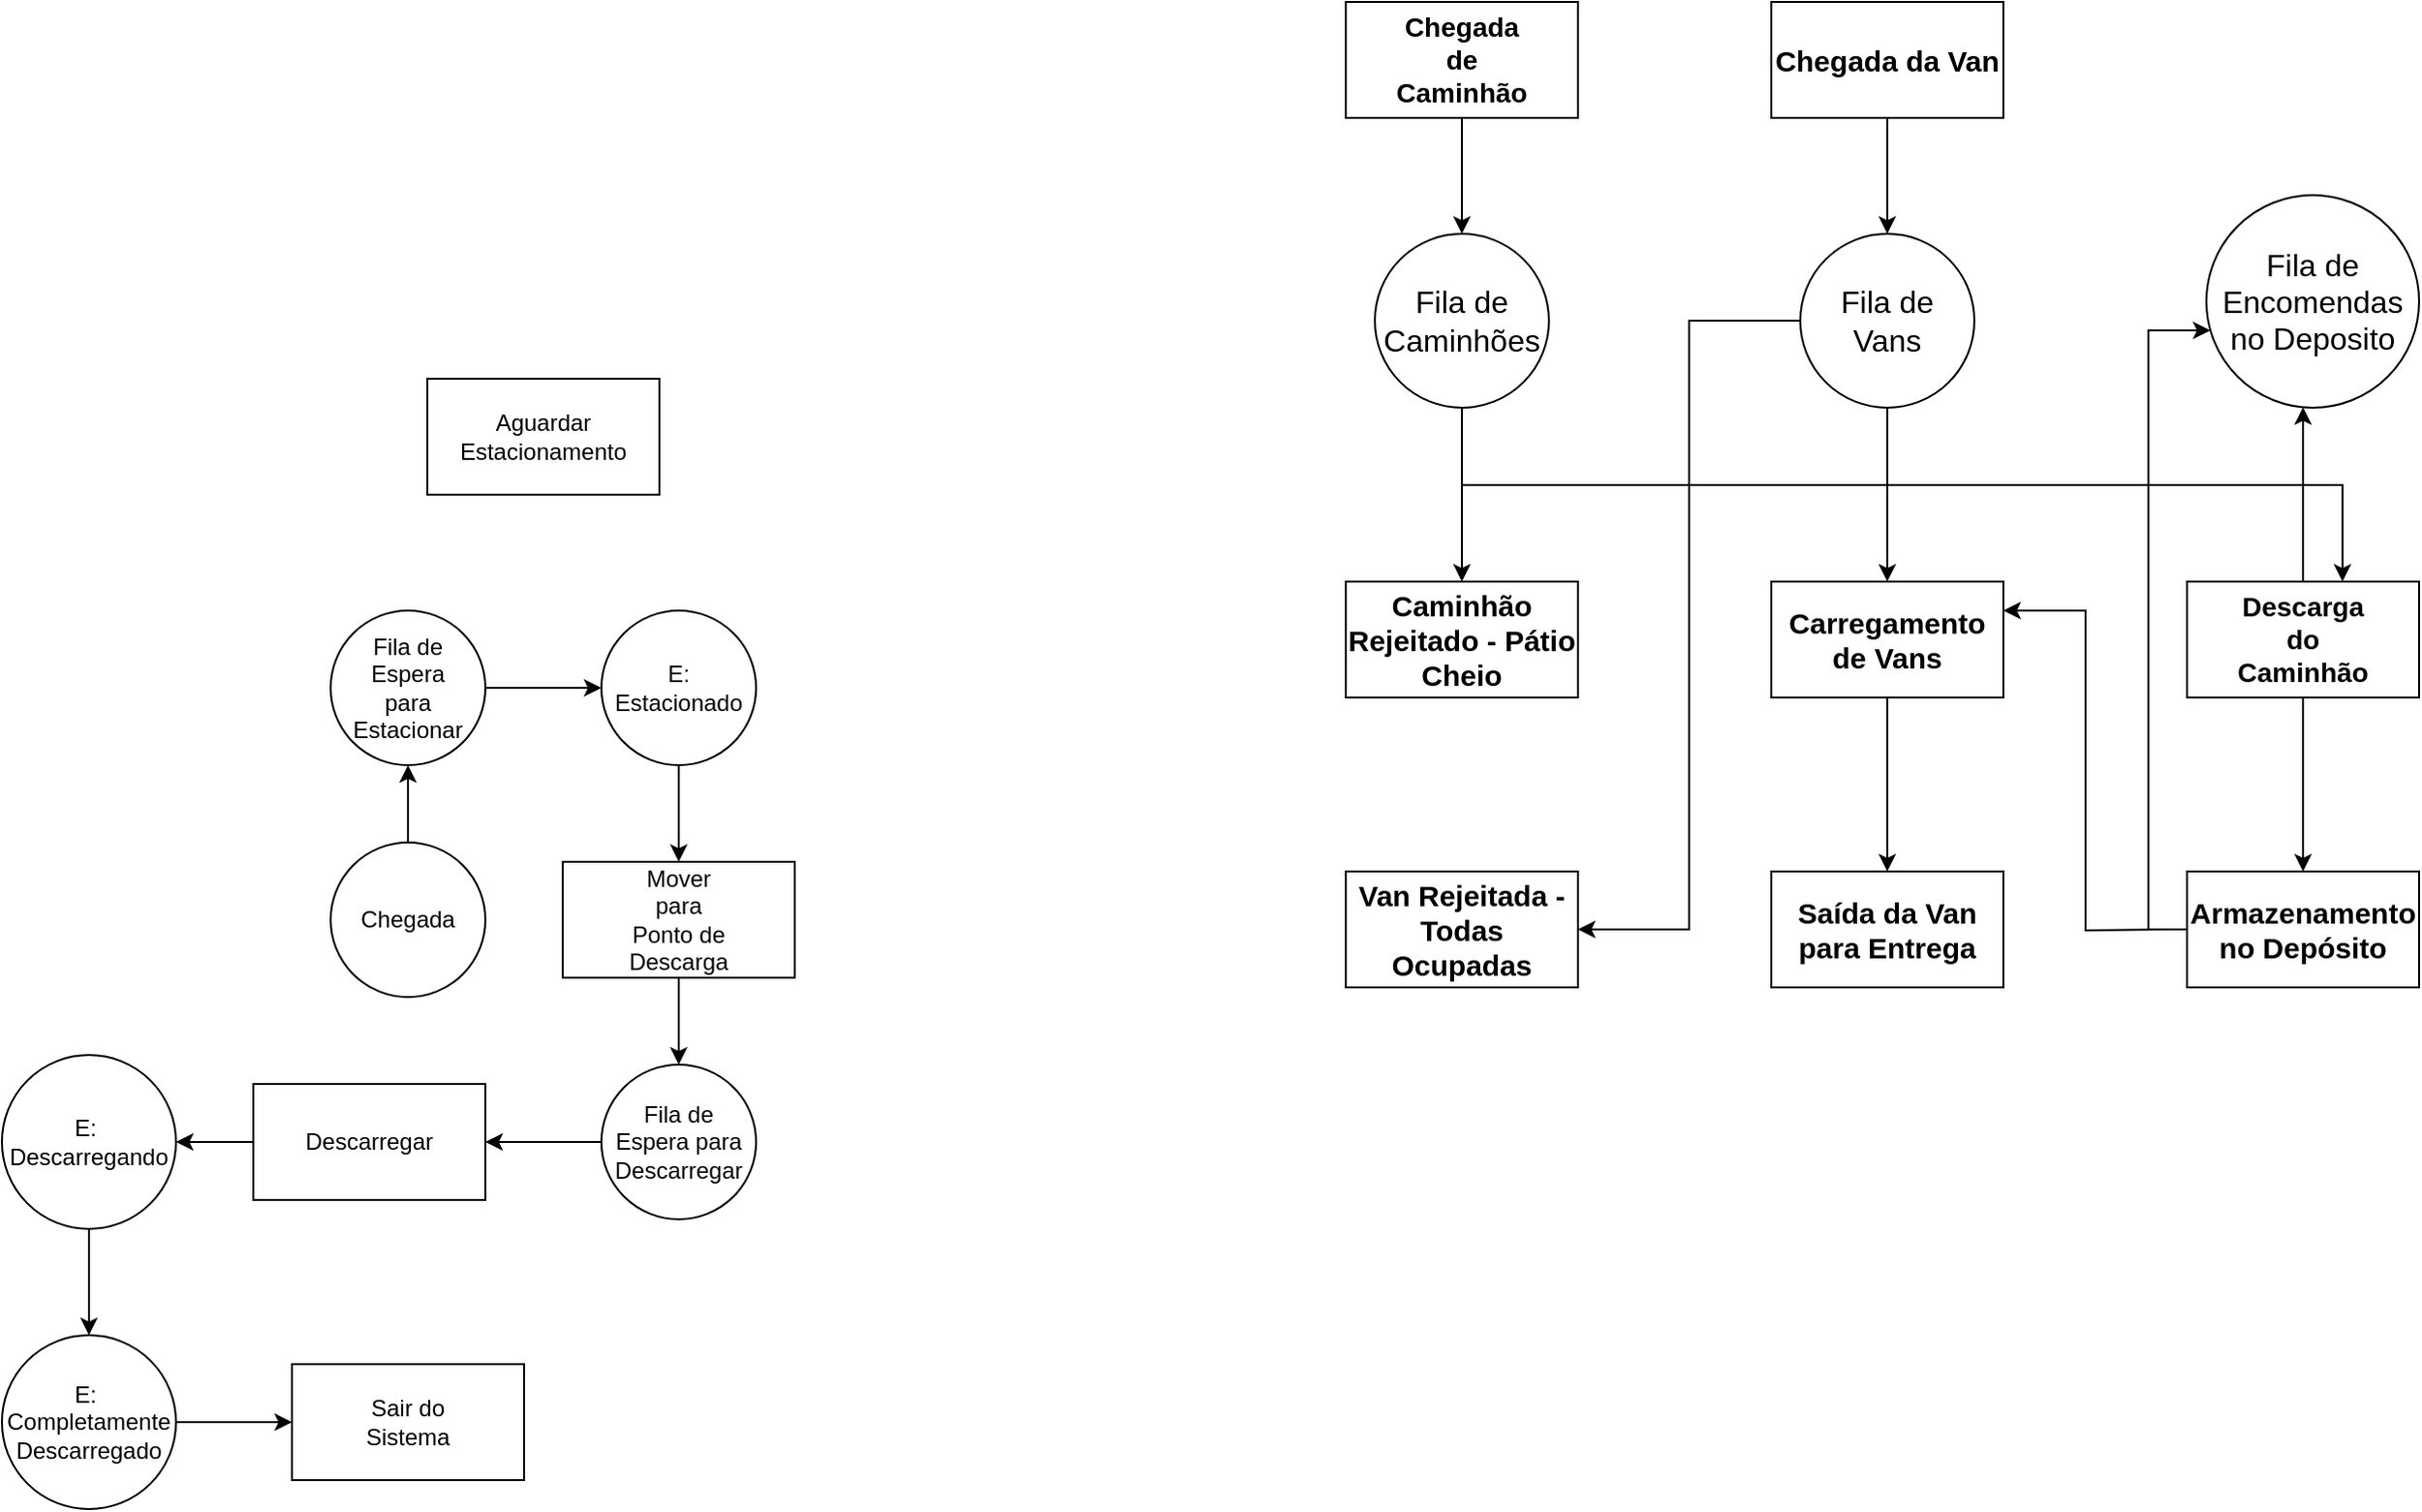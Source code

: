 <mxfile version="24.7.7">
  <diagram name="Página-1" id="Q5q7qPohx900-bVzsuvk">
    <mxGraphModel dx="1365" dy="557" grid="1" gridSize="10" guides="1" tooltips="1" connect="1" arrows="1" fold="1" page="1" pageScale="1" pageWidth="827" pageHeight="1169" math="0" shadow="0">
      <root>
        <mxCell id="0" />
        <mxCell id="1" parent="0" />
        <mxCell id="GUM8zhKuWnprm1asTcz1-36" style="edgeStyle=orthogonalEdgeStyle;rounded=0;orthogonalLoop=1;jettySize=auto;html=1;entryX=0.5;entryY=0;entryDx=0;entryDy=0;" parent="1" source="GUM8zhKuWnprm1asTcz1-1" target="GUM8zhKuWnprm1asTcz1-35" edge="1">
          <mxGeometry relative="1" as="geometry" />
        </mxCell>
        <mxCell id="GUM8zhKuWnprm1asTcz1-1" value="" style="ellipse;whiteSpace=wrap;html=1;aspect=fixed;" parent="1" vertex="1">
          <mxGeometry x="250" y="130" width="90" height="90" as="geometry" />
        </mxCell>
        <mxCell id="GUM8zhKuWnprm1asTcz1-34" style="edgeStyle=orthogonalEdgeStyle;rounded=0;orthogonalLoop=1;jettySize=auto;html=1;entryX=0.5;entryY=0;entryDx=0;entryDy=0;" parent="1" source="GUM8zhKuWnprm1asTcz1-2" target="GUM8zhKuWnprm1asTcz1-1" edge="1">
          <mxGeometry relative="1" as="geometry" />
        </mxCell>
        <mxCell id="GUM8zhKuWnprm1asTcz1-2" value="" style="rounded=0;whiteSpace=wrap;html=1;" parent="1" vertex="1">
          <mxGeometry x="235" y="10" width="120" height="60" as="geometry" />
        </mxCell>
        <mxCell id="GUM8zhKuWnprm1asTcz1-6" value="&lt;font style=&quot;font-size: 16px;&quot;&gt;Fila de Caminhões&lt;/font&gt;" style="text;strokeColor=none;align=center;fillColor=none;html=1;verticalAlign=middle;whiteSpace=wrap;rounded=0;" parent="1" vertex="1">
          <mxGeometry x="265" y="160" width="60" height="30" as="geometry" />
        </mxCell>
        <mxCell id="GUM8zhKuWnprm1asTcz1-8" value="" style="ellipse;whiteSpace=wrap;html=1;aspect=fixed;" parent="1" vertex="1">
          <mxGeometry x="680" y="110" width="110" height="110" as="geometry" />
        </mxCell>
        <mxCell id="GUM8zhKuWnprm1asTcz1-9" value="&lt;font style=&quot;font-size: 16px;&quot;&gt;Fila de Encomendas no Deposito&lt;/font&gt;" style="text;strokeColor=none;align=center;fillColor=none;html=1;verticalAlign=middle;whiteSpace=wrap;rounded=0;" parent="1" vertex="1">
          <mxGeometry x="705" y="150" width="60" height="30" as="geometry" />
        </mxCell>
        <mxCell id="GUM8zhKuWnprm1asTcz1-33" style="edgeStyle=orthogonalEdgeStyle;rounded=0;orthogonalLoop=1;jettySize=auto;html=1;" parent="1" source="GUM8zhKuWnprm1asTcz1-10" target="GUM8zhKuWnprm1asTcz1-15" edge="1">
          <mxGeometry relative="1" as="geometry" />
        </mxCell>
        <mxCell id="GUM8zhKuWnprm1asTcz1-42" style="edgeStyle=orthogonalEdgeStyle;rounded=0;orthogonalLoop=1;jettySize=auto;html=1;entryX=1;entryY=0.5;entryDx=0;entryDy=0;" parent="1" source="GUM8zhKuWnprm1asTcz1-10" target="GUM8zhKuWnprm1asTcz1-37" edge="1">
          <mxGeometry relative="1" as="geometry" />
        </mxCell>
        <mxCell id="GUM8zhKuWnprm1asTcz1-10" value="" style="ellipse;whiteSpace=wrap;html=1;aspect=fixed;" parent="1" vertex="1">
          <mxGeometry x="470" y="130" width="90" height="90" as="geometry" />
        </mxCell>
        <mxCell id="GUM8zhKuWnprm1asTcz1-11" value="&lt;font style=&quot;font-size: 16px;&quot;&gt;Fila de Vans&lt;/font&gt;" style="text;strokeColor=none;align=center;fillColor=none;html=1;verticalAlign=middle;whiteSpace=wrap;rounded=0;" parent="1" vertex="1">
          <mxGeometry x="485" y="160" width="60" height="30" as="geometry" />
        </mxCell>
        <mxCell id="GUM8zhKuWnprm1asTcz1-23" style="edgeStyle=orthogonalEdgeStyle;rounded=0;orthogonalLoop=1;jettySize=auto;html=1;" parent="1" source="GUM8zhKuWnprm1asTcz1-15" target="GUM8zhKuWnprm1asTcz1-22" edge="1">
          <mxGeometry relative="1" as="geometry" />
        </mxCell>
        <mxCell id="GUM8zhKuWnprm1asTcz1-15" value="&lt;b&gt;&lt;font style=&quot;font-size: 15px;&quot;&gt;Carregamento de Vans&lt;/font&gt;&lt;/b&gt;" style="rounded=0;whiteSpace=wrap;html=1;" parent="1" vertex="1">
          <mxGeometry x="455" y="310" width="120" height="60" as="geometry" />
        </mxCell>
        <mxCell id="GUM8zhKuWnprm1asTcz1-26" style="edgeStyle=orthogonalEdgeStyle;rounded=0;orthogonalLoop=1;jettySize=auto;html=1;" parent="1" source="GUM8zhKuWnprm1asTcz1-16" target="GUM8zhKuWnprm1asTcz1-8" edge="1">
          <mxGeometry relative="1" as="geometry">
            <Array as="points">
              <mxPoint x="730" y="240" />
              <mxPoint x="730" y="240" />
            </Array>
          </mxGeometry>
        </mxCell>
        <mxCell id="GUM8zhKuWnprm1asTcz1-31" style="edgeStyle=orthogonalEdgeStyle;rounded=0;orthogonalLoop=1;jettySize=auto;html=1;entryX=0.5;entryY=0;entryDx=0;entryDy=0;" parent="1" source="GUM8zhKuWnprm1asTcz1-16" target="GUM8zhKuWnprm1asTcz1-20" edge="1">
          <mxGeometry relative="1" as="geometry" />
        </mxCell>
        <mxCell id="GUM8zhKuWnprm1asTcz1-16" value="" style="rounded=0;whiteSpace=wrap;html=1;" parent="1" vertex="1">
          <mxGeometry x="670" y="310" width="120" height="60" as="geometry" />
        </mxCell>
        <mxCell id="GUM8zhKuWnprm1asTcz1-18" value="&lt;strong&gt;&lt;font style=&quot;font-size: 14px;&quot;&gt;Chegada de Caminhão&lt;/font&gt;&lt;/strong&gt;" style="text;strokeColor=none;align=center;fillColor=none;html=1;verticalAlign=middle;whiteSpace=wrap;rounded=0;" parent="1" vertex="1">
          <mxGeometry x="265" y="25" width="60" height="30" as="geometry" />
        </mxCell>
        <mxCell id="GUM8zhKuWnprm1asTcz1-19" value="&lt;b&gt;&lt;font style=&quot;font-size: 14px;&quot;&gt;Descarga do Caminhão&lt;/font&gt;&lt;/b&gt;" style="text;strokeColor=none;align=center;fillColor=none;html=1;verticalAlign=middle;whiteSpace=wrap;rounded=0;" parent="1" vertex="1">
          <mxGeometry x="700" y="325" width="60" height="30" as="geometry" />
        </mxCell>
        <mxCell id="GUM8zhKuWnprm1asTcz1-27" style="edgeStyle=orthogonalEdgeStyle;rounded=0;orthogonalLoop=1;jettySize=auto;html=1;" parent="1" source="GUM8zhKuWnprm1asTcz1-20" target="GUM8zhKuWnprm1asTcz1-8" edge="1">
          <mxGeometry relative="1" as="geometry">
            <Array as="points">
              <mxPoint x="650" y="490" />
              <mxPoint x="650" y="180" />
            </Array>
          </mxGeometry>
        </mxCell>
        <mxCell id="GUM8zhKuWnprm1asTcz1-20" value="" style="rounded=0;whiteSpace=wrap;html=1;" parent="1" vertex="1">
          <mxGeometry x="670" y="460" width="120" height="60" as="geometry" />
        </mxCell>
        <mxCell id="GUM8zhKuWnprm1asTcz1-28" style="edgeStyle=orthogonalEdgeStyle;rounded=0;orthogonalLoop=1;jettySize=auto;html=1;entryX=1;entryY=0.25;entryDx=0;entryDy=0;" parent="1" target="GUM8zhKuWnprm1asTcz1-15" edge="1">
          <mxGeometry relative="1" as="geometry">
            <mxPoint x="660" y="490" as="sourcePoint" />
          </mxGeometry>
        </mxCell>
        <mxCell id="GUM8zhKuWnprm1asTcz1-21" value="&lt;b&gt;&lt;font style=&quot;font-size: 15px;&quot;&gt;Armazenamento no Depósito&lt;/font&gt;&lt;/b&gt;" style="text;strokeColor=none;align=center;fillColor=none;html=1;verticalAlign=middle;whiteSpace=wrap;rounded=0;" parent="1" vertex="1">
          <mxGeometry x="700" y="475" width="60" height="30" as="geometry" />
        </mxCell>
        <mxCell id="GUM8zhKuWnprm1asTcz1-22" value="&lt;b&gt;&lt;font style=&quot;font-size: 15px;&quot;&gt;Saída da Van para Entrega&lt;/font&gt;&lt;/b&gt;" style="rounded=0;whiteSpace=wrap;html=1;" parent="1" vertex="1">
          <mxGeometry x="455" y="460" width="120" height="60" as="geometry" />
        </mxCell>
        <mxCell id="GUM8zhKuWnprm1asTcz1-24" style="edgeStyle=orthogonalEdgeStyle;rounded=0;orthogonalLoop=1;jettySize=auto;html=1;entryX=0.67;entryY=0;entryDx=0;entryDy=0;entryPerimeter=0;" parent="1" source="GUM8zhKuWnprm1asTcz1-1" target="GUM8zhKuWnprm1asTcz1-16" edge="1">
          <mxGeometry relative="1" as="geometry">
            <Array as="points">
              <mxPoint x="295" y="260" />
              <mxPoint x="750" y="260" />
            </Array>
          </mxGeometry>
        </mxCell>
        <mxCell id="GUM8zhKuWnprm1asTcz1-32" style="edgeStyle=orthogonalEdgeStyle;rounded=0;orthogonalLoop=1;jettySize=auto;html=1;" parent="1" source="GUM8zhKuWnprm1asTcz1-30" target="GUM8zhKuWnprm1asTcz1-10" edge="1">
          <mxGeometry relative="1" as="geometry" />
        </mxCell>
        <mxCell id="GUM8zhKuWnprm1asTcz1-30" value="&lt;b&gt;&lt;font style=&quot;font-size: 15px;&quot;&gt;Chegada da Van&lt;/font&gt;&lt;/b&gt;" style="rounded=0;whiteSpace=wrap;html=1;" parent="1" vertex="1">
          <mxGeometry x="455" y="10" width="120" height="60" as="geometry" />
        </mxCell>
        <mxCell id="GUM8zhKuWnprm1asTcz1-35" value="&lt;b&gt;&lt;font style=&quot;font-size: 15px;&quot;&gt;Caminhão Rejeitado - Pátio Cheio&lt;/font&gt;&lt;/b&gt;" style="rounded=0;whiteSpace=wrap;html=1;" parent="1" vertex="1">
          <mxGeometry x="235" y="310" width="120" height="60" as="geometry" />
        </mxCell>
        <mxCell id="GUM8zhKuWnprm1asTcz1-37" value="&lt;b&gt;&lt;font style=&quot;font-size: 15px;&quot;&gt;Van Rejeitada - Todas Ocupadas&lt;/font&gt;&lt;/b&gt;" style="rounded=0;whiteSpace=wrap;html=1;" parent="1" vertex="1">
          <mxGeometry x="235" y="460" width="120" height="60" as="geometry" />
        </mxCell>
        <mxCell id="uj5L98HSaP3SKRjl4dqv-31" style="edgeStyle=orthogonalEdgeStyle;rounded=0;orthogonalLoop=1;jettySize=auto;html=1;entryX=0;entryY=0.5;entryDx=0;entryDy=0;" edge="1" parent="1" source="uj5L98HSaP3SKRjl4dqv-2" target="uj5L98HSaP3SKRjl4dqv-5">
          <mxGeometry relative="1" as="geometry" />
        </mxCell>
        <mxCell id="uj5L98HSaP3SKRjl4dqv-2" value="" style="ellipse;whiteSpace=wrap;html=1;aspect=fixed;" vertex="1" parent="1">
          <mxGeometry x="-290" y="325" width="80" height="80" as="geometry" />
        </mxCell>
        <mxCell id="uj5L98HSaP3SKRjl4dqv-3" value="Fila de Espera para Estacionar" style="text;strokeColor=none;align=center;fillColor=none;html=1;verticalAlign=middle;whiteSpace=wrap;rounded=0;" vertex="1" parent="1">
          <mxGeometry x="-280" y="350" width="60" height="30" as="geometry" />
        </mxCell>
        <mxCell id="uj5L98HSaP3SKRjl4dqv-32" style="edgeStyle=orthogonalEdgeStyle;rounded=0;orthogonalLoop=1;jettySize=auto;html=1;entryX=0.5;entryY=0;entryDx=0;entryDy=0;" edge="1" parent="1" source="uj5L98HSaP3SKRjl4dqv-5" target="uj5L98HSaP3SKRjl4dqv-22">
          <mxGeometry relative="1" as="geometry" />
        </mxCell>
        <mxCell id="uj5L98HSaP3SKRjl4dqv-5" value="" style="ellipse;whiteSpace=wrap;html=1;aspect=fixed;" vertex="1" parent="1">
          <mxGeometry x="-150" y="325" width="80" height="80" as="geometry" />
        </mxCell>
        <mxCell id="uj5L98HSaP3SKRjl4dqv-7" value="E: Estacionado" style="text;strokeColor=none;align=center;fillColor=none;html=1;verticalAlign=middle;whiteSpace=wrap;rounded=0;" vertex="1" parent="1">
          <mxGeometry x="-140" y="350" width="60" height="30" as="geometry" />
        </mxCell>
        <mxCell id="uj5L98HSaP3SKRjl4dqv-35" style="edgeStyle=orthogonalEdgeStyle;rounded=0;orthogonalLoop=1;jettySize=auto;html=1;entryX=1;entryY=0.5;entryDx=0;entryDy=0;" edge="1" parent="1" source="uj5L98HSaP3SKRjl4dqv-8" target="uj5L98HSaP3SKRjl4dqv-24">
          <mxGeometry relative="1" as="geometry" />
        </mxCell>
        <mxCell id="uj5L98HSaP3SKRjl4dqv-8" value="" style="ellipse;whiteSpace=wrap;html=1;aspect=fixed;" vertex="1" parent="1">
          <mxGeometry x="-150" y="560" width="80" height="80" as="geometry" />
        </mxCell>
        <mxCell id="uj5L98HSaP3SKRjl4dqv-9" value="Fila de Espera para Descarregar" style="text;strokeColor=none;align=center;fillColor=none;html=1;verticalAlign=middle;whiteSpace=wrap;rounded=0;" vertex="1" parent="1">
          <mxGeometry x="-140" y="585" width="60" height="30" as="geometry" />
        </mxCell>
        <mxCell id="uj5L98HSaP3SKRjl4dqv-37" style="edgeStyle=orthogonalEdgeStyle;rounded=0;orthogonalLoop=1;jettySize=auto;html=1;entryX=0.5;entryY=0;entryDx=0;entryDy=0;" edge="1" parent="1" source="uj5L98HSaP3SKRjl4dqv-11" target="uj5L98HSaP3SKRjl4dqv-17">
          <mxGeometry relative="1" as="geometry" />
        </mxCell>
        <mxCell id="uj5L98HSaP3SKRjl4dqv-11" value="" style="ellipse;whiteSpace=wrap;html=1;aspect=fixed;" vertex="1" parent="1">
          <mxGeometry x="-460" y="555" width="90" height="90" as="geometry" />
        </mxCell>
        <mxCell id="uj5L98HSaP3SKRjl4dqv-12" value="E:&amp;nbsp;&lt;br&gt;Descarregando" style="text;strokeColor=none;align=center;fillColor=none;html=1;verticalAlign=middle;whiteSpace=wrap;rounded=0;" vertex="1" parent="1">
          <mxGeometry x="-445" y="585" width="60" height="30" as="geometry" />
        </mxCell>
        <mxCell id="uj5L98HSaP3SKRjl4dqv-38" style="edgeStyle=orthogonalEdgeStyle;rounded=0;orthogonalLoop=1;jettySize=auto;html=1;entryX=0;entryY=0.5;entryDx=0;entryDy=0;" edge="1" parent="1" source="uj5L98HSaP3SKRjl4dqv-17" target="uj5L98HSaP3SKRjl4dqv-26">
          <mxGeometry relative="1" as="geometry" />
        </mxCell>
        <mxCell id="uj5L98HSaP3SKRjl4dqv-17" value="" style="ellipse;whiteSpace=wrap;html=1;aspect=fixed;" vertex="1" parent="1">
          <mxGeometry x="-460" y="700" width="90" height="90" as="geometry" />
        </mxCell>
        <mxCell id="uj5L98HSaP3SKRjl4dqv-18" value="E:&amp;nbsp;&lt;br&gt;Completamente Descarregado" style="text;strokeColor=none;align=center;fillColor=none;html=1;verticalAlign=middle;whiteSpace=wrap;rounded=0;" vertex="1" parent="1">
          <mxGeometry x="-445" y="730" width="60" height="30" as="geometry" />
        </mxCell>
        <mxCell id="uj5L98HSaP3SKRjl4dqv-20" value="" style="rounded=0;whiteSpace=wrap;html=1;" vertex="1" parent="1">
          <mxGeometry x="-240" y="205" width="120" height="60" as="geometry" />
        </mxCell>
        <mxCell id="uj5L98HSaP3SKRjl4dqv-21" value="Aguardar Estacionamento" style="text;strokeColor=none;align=center;fillColor=none;html=1;verticalAlign=middle;whiteSpace=wrap;rounded=0;" vertex="1" parent="1">
          <mxGeometry x="-210" y="220" width="60" height="30" as="geometry" />
        </mxCell>
        <mxCell id="uj5L98HSaP3SKRjl4dqv-33" style="edgeStyle=orthogonalEdgeStyle;rounded=0;orthogonalLoop=1;jettySize=auto;html=1;entryX=0.5;entryY=0;entryDx=0;entryDy=0;" edge="1" parent="1" source="uj5L98HSaP3SKRjl4dqv-22" target="uj5L98HSaP3SKRjl4dqv-8">
          <mxGeometry relative="1" as="geometry" />
        </mxCell>
        <mxCell id="uj5L98HSaP3SKRjl4dqv-22" value="" style="rounded=0;whiteSpace=wrap;html=1;" vertex="1" parent="1">
          <mxGeometry x="-170" y="455" width="120" height="60" as="geometry" />
        </mxCell>
        <mxCell id="uj5L98HSaP3SKRjl4dqv-23" value="Mover para Ponto de Descarga" style="text;strokeColor=none;align=center;fillColor=none;html=1;verticalAlign=middle;whiteSpace=wrap;rounded=0;" vertex="1" parent="1">
          <mxGeometry x="-140" y="470" width="60" height="30" as="geometry" />
        </mxCell>
        <mxCell id="uj5L98HSaP3SKRjl4dqv-36" style="edgeStyle=orthogonalEdgeStyle;rounded=0;orthogonalLoop=1;jettySize=auto;html=1;entryX=1;entryY=0.5;entryDx=0;entryDy=0;" edge="1" parent="1" source="uj5L98HSaP3SKRjl4dqv-24" target="uj5L98HSaP3SKRjl4dqv-11">
          <mxGeometry relative="1" as="geometry" />
        </mxCell>
        <mxCell id="uj5L98HSaP3SKRjl4dqv-24" value="" style="rounded=0;whiteSpace=wrap;html=1;" vertex="1" parent="1">
          <mxGeometry x="-330" y="570" width="120" height="60" as="geometry" />
        </mxCell>
        <mxCell id="uj5L98HSaP3SKRjl4dqv-25" value="Descarregar " style="text;strokeColor=none;align=center;fillColor=none;html=1;verticalAlign=middle;whiteSpace=wrap;rounded=0;" vertex="1" parent="1">
          <mxGeometry x="-300" y="585" width="60" height="30" as="geometry" />
        </mxCell>
        <mxCell id="uj5L98HSaP3SKRjl4dqv-26" value="" style="rounded=0;whiteSpace=wrap;html=1;" vertex="1" parent="1">
          <mxGeometry x="-310" y="715" width="120" height="60" as="geometry" />
        </mxCell>
        <mxCell id="uj5L98HSaP3SKRjl4dqv-27" value="Sair do Sistema" style="text;strokeColor=none;align=center;fillColor=none;html=1;verticalAlign=middle;whiteSpace=wrap;rounded=0;" vertex="1" parent="1">
          <mxGeometry x="-280" y="730" width="60" height="30" as="geometry" />
        </mxCell>
        <mxCell id="uj5L98HSaP3SKRjl4dqv-41" style="edgeStyle=orthogonalEdgeStyle;rounded=0;orthogonalLoop=1;jettySize=auto;html=1;entryX=0.5;entryY=1;entryDx=0;entryDy=0;" edge="1" parent="1" source="uj5L98HSaP3SKRjl4dqv-28" target="uj5L98HSaP3SKRjl4dqv-2">
          <mxGeometry relative="1" as="geometry" />
        </mxCell>
        <mxCell id="uj5L98HSaP3SKRjl4dqv-28" value="" style="ellipse;whiteSpace=wrap;html=1;aspect=fixed;" vertex="1" parent="1">
          <mxGeometry x="-290" y="445" width="80" height="80" as="geometry" />
        </mxCell>
        <mxCell id="uj5L98HSaP3SKRjl4dqv-29" value="Chegada" style="text;strokeColor=none;align=center;fillColor=none;html=1;verticalAlign=middle;whiteSpace=wrap;rounded=0;" vertex="1" parent="1">
          <mxGeometry x="-280" y="470" width="60" height="30" as="geometry" />
        </mxCell>
      </root>
    </mxGraphModel>
  </diagram>
</mxfile>
